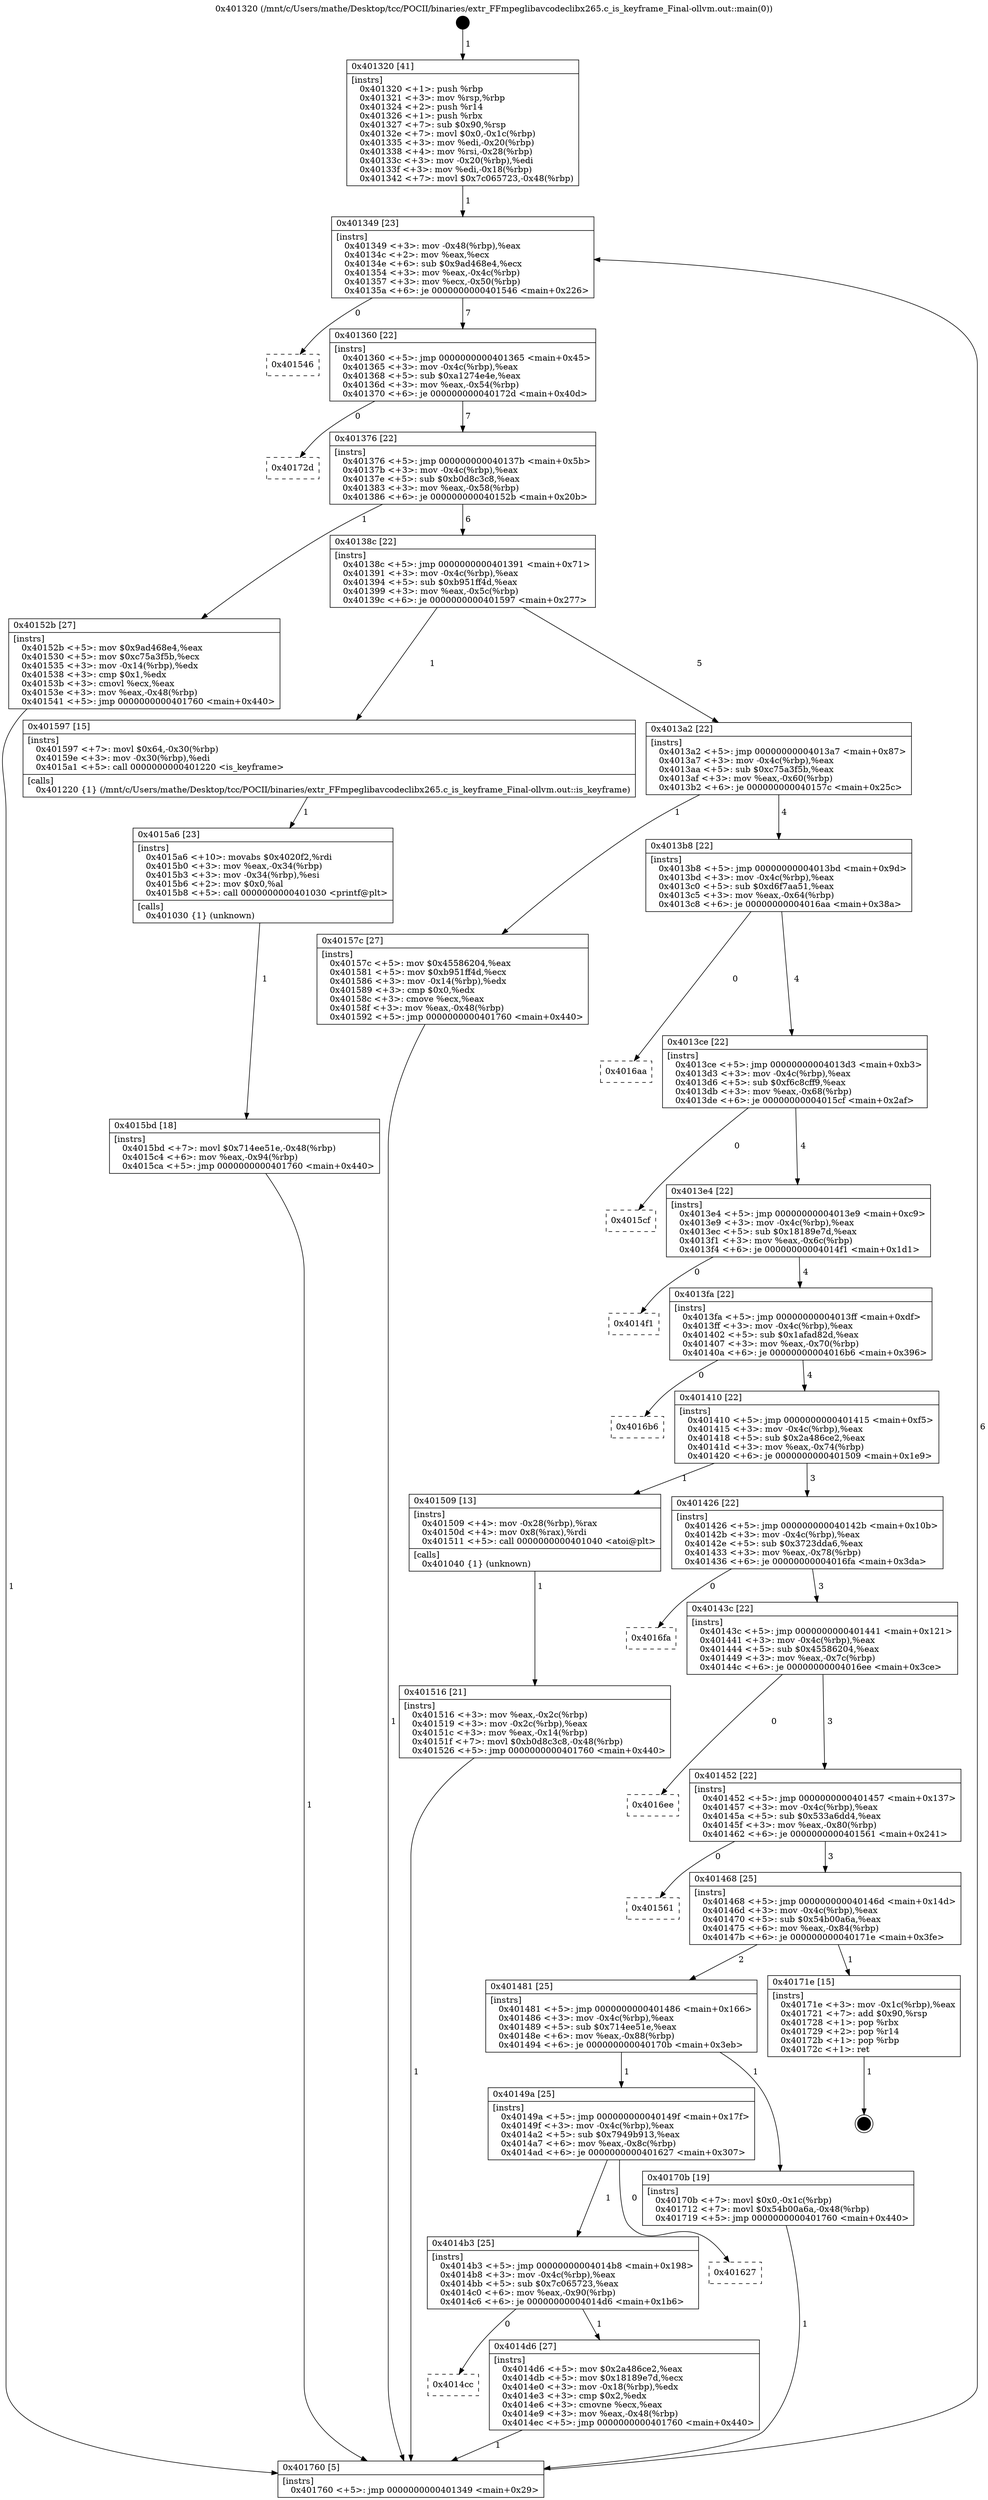digraph "0x401320" {
  label = "0x401320 (/mnt/c/Users/mathe/Desktop/tcc/POCII/binaries/extr_FFmpeglibavcodeclibx265.c_is_keyframe_Final-ollvm.out::main(0))"
  labelloc = "t"
  node[shape=record]

  Entry [label="",width=0.3,height=0.3,shape=circle,fillcolor=black,style=filled]
  "0x401349" [label="{
     0x401349 [23]\l
     | [instrs]\l
     &nbsp;&nbsp;0x401349 \<+3\>: mov -0x48(%rbp),%eax\l
     &nbsp;&nbsp;0x40134c \<+2\>: mov %eax,%ecx\l
     &nbsp;&nbsp;0x40134e \<+6\>: sub $0x9ad468e4,%ecx\l
     &nbsp;&nbsp;0x401354 \<+3\>: mov %eax,-0x4c(%rbp)\l
     &nbsp;&nbsp;0x401357 \<+3\>: mov %ecx,-0x50(%rbp)\l
     &nbsp;&nbsp;0x40135a \<+6\>: je 0000000000401546 \<main+0x226\>\l
  }"]
  "0x401546" [label="{
     0x401546\l
  }", style=dashed]
  "0x401360" [label="{
     0x401360 [22]\l
     | [instrs]\l
     &nbsp;&nbsp;0x401360 \<+5\>: jmp 0000000000401365 \<main+0x45\>\l
     &nbsp;&nbsp;0x401365 \<+3\>: mov -0x4c(%rbp),%eax\l
     &nbsp;&nbsp;0x401368 \<+5\>: sub $0xa1274e4e,%eax\l
     &nbsp;&nbsp;0x40136d \<+3\>: mov %eax,-0x54(%rbp)\l
     &nbsp;&nbsp;0x401370 \<+6\>: je 000000000040172d \<main+0x40d\>\l
  }"]
  Exit [label="",width=0.3,height=0.3,shape=circle,fillcolor=black,style=filled,peripheries=2]
  "0x40172d" [label="{
     0x40172d\l
  }", style=dashed]
  "0x401376" [label="{
     0x401376 [22]\l
     | [instrs]\l
     &nbsp;&nbsp;0x401376 \<+5\>: jmp 000000000040137b \<main+0x5b\>\l
     &nbsp;&nbsp;0x40137b \<+3\>: mov -0x4c(%rbp),%eax\l
     &nbsp;&nbsp;0x40137e \<+5\>: sub $0xb0d8c3c8,%eax\l
     &nbsp;&nbsp;0x401383 \<+3\>: mov %eax,-0x58(%rbp)\l
     &nbsp;&nbsp;0x401386 \<+6\>: je 000000000040152b \<main+0x20b\>\l
  }"]
  "0x4015bd" [label="{
     0x4015bd [18]\l
     | [instrs]\l
     &nbsp;&nbsp;0x4015bd \<+7\>: movl $0x714ee51e,-0x48(%rbp)\l
     &nbsp;&nbsp;0x4015c4 \<+6\>: mov %eax,-0x94(%rbp)\l
     &nbsp;&nbsp;0x4015ca \<+5\>: jmp 0000000000401760 \<main+0x440\>\l
  }"]
  "0x40152b" [label="{
     0x40152b [27]\l
     | [instrs]\l
     &nbsp;&nbsp;0x40152b \<+5\>: mov $0x9ad468e4,%eax\l
     &nbsp;&nbsp;0x401530 \<+5\>: mov $0xc75a3f5b,%ecx\l
     &nbsp;&nbsp;0x401535 \<+3\>: mov -0x14(%rbp),%edx\l
     &nbsp;&nbsp;0x401538 \<+3\>: cmp $0x1,%edx\l
     &nbsp;&nbsp;0x40153b \<+3\>: cmovl %ecx,%eax\l
     &nbsp;&nbsp;0x40153e \<+3\>: mov %eax,-0x48(%rbp)\l
     &nbsp;&nbsp;0x401541 \<+5\>: jmp 0000000000401760 \<main+0x440\>\l
  }"]
  "0x40138c" [label="{
     0x40138c [22]\l
     | [instrs]\l
     &nbsp;&nbsp;0x40138c \<+5\>: jmp 0000000000401391 \<main+0x71\>\l
     &nbsp;&nbsp;0x401391 \<+3\>: mov -0x4c(%rbp),%eax\l
     &nbsp;&nbsp;0x401394 \<+5\>: sub $0xb951ff4d,%eax\l
     &nbsp;&nbsp;0x401399 \<+3\>: mov %eax,-0x5c(%rbp)\l
     &nbsp;&nbsp;0x40139c \<+6\>: je 0000000000401597 \<main+0x277\>\l
  }"]
  "0x4015a6" [label="{
     0x4015a6 [23]\l
     | [instrs]\l
     &nbsp;&nbsp;0x4015a6 \<+10\>: movabs $0x4020f2,%rdi\l
     &nbsp;&nbsp;0x4015b0 \<+3\>: mov %eax,-0x34(%rbp)\l
     &nbsp;&nbsp;0x4015b3 \<+3\>: mov -0x34(%rbp),%esi\l
     &nbsp;&nbsp;0x4015b6 \<+2\>: mov $0x0,%al\l
     &nbsp;&nbsp;0x4015b8 \<+5\>: call 0000000000401030 \<printf@plt\>\l
     | [calls]\l
     &nbsp;&nbsp;0x401030 \{1\} (unknown)\l
  }"]
  "0x401597" [label="{
     0x401597 [15]\l
     | [instrs]\l
     &nbsp;&nbsp;0x401597 \<+7\>: movl $0x64,-0x30(%rbp)\l
     &nbsp;&nbsp;0x40159e \<+3\>: mov -0x30(%rbp),%edi\l
     &nbsp;&nbsp;0x4015a1 \<+5\>: call 0000000000401220 \<is_keyframe\>\l
     | [calls]\l
     &nbsp;&nbsp;0x401220 \{1\} (/mnt/c/Users/mathe/Desktop/tcc/POCII/binaries/extr_FFmpeglibavcodeclibx265.c_is_keyframe_Final-ollvm.out::is_keyframe)\l
  }"]
  "0x4013a2" [label="{
     0x4013a2 [22]\l
     | [instrs]\l
     &nbsp;&nbsp;0x4013a2 \<+5\>: jmp 00000000004013a7 \<main+0x87\>\l
     &nbsp;&nbsp;0x4013a7 \<+3\>: mov -0x4c(%rbp),%eax\l
     &nbsp;&nbsp;0x4013aa \<+5\>: sub $0xc75a3f5b,%eax\l
     &nbsp;&nbsp;0x4013af \<+3\>: mov %eax,-0x60(%rbp)\l
     &nbsp;&nbsp;0x4013b2 \<+6\>: je 000000000040157c \<main+0x25c\>\l
  }"]
  "0x401516" [label="{
     0x401516 [21]\l
     | [instrs]\l
     &nbsp;&nbsp;0x401516 \<+3\>: mov %eax,-0x2c(%rbp)\l
     &nbsp;&nbsp;0x401519 \<+3\>: mov -0x2c(%rbp),%eax\l
     &nbsp;&nbsp;0x40151c \<+3\>: mov %eax,-0x14(%rbp)\l
     &nbsp;&nbsp;0x40151f \<+7\>: movl $0xb0d8c3c8,-0x48(%rbp)\l
     &nbsp;&nbsp;0x401526 \<+5\>: jmp 0000000000401760 \<main+0x440\>\l
  }"]
  "0x40157c" [label="{
     0x40157c [27]\l
     | [instrs]\l
     &nbsp;&nbsp;0x40157c \<+5\>: mov $0x45586204,%eax\l
     &nbsp;&nbsp;0x401581 \<+5\>: mov $0xb951ff4d,%ecx\l
     &nbsp;&nbsp;0x401586 \<+3\>: mov -0x14(%rbp),%edx\l
     &nbsp;&nbsp;0x401589 \<+3\>: cmp $0x0,%edx\l
     &nbsp;&nbsp;0x40158c \<+3\>: cmove %ecx,%eax\l
     &nbsp;&nbsp;0x40158f \<+3\>: mov %eax,-0x48(%rbp)\l
     &nbsp;&nbsp;0x401592 \<+5\>: jmp 0000000000401760 \<main+0x440\>\l
  }"]
  "0x4013b8" [label="{
     0x4013b8 [22]\l
     | [instrs]\l
     &nbsp;&nbsp;0x4013b8 \<+5\>: jmp 00000000004013bd \<main+0x9d\>\l
     &nbsp;&nbsp;0x4013bd \<+3\>: mov -0x4c(%rbp),%eax\l
     &nbsp;&nbsp;0x4013c0 \<+5\>: sub $0xd6f7aa51,%eax\l
     &nbsp;&nbsp;0x4013c5 \<+3\>: mov %eax,-0x64(%rbp)\l
     &nbsp;&nbsp;0x4013c8 \<+6\>: je 00000000004016aa \<main+0x38a\>\l
  }"]
  "0x401320" [label="{
     0x401320 [41]\l
     | [instrs]\l
     &nbsp;&nbsp;0x401320 \<+1\>: push %rbp\l
     &nbsp;&nbsp;0x401321 \<+3\>: mov %rsp,%rbp\l
     &nbsp;&nbsp;0x401324 \<+2\>: push %r14\l
     &nbsp;&nbsp;0x401326 \<+1\>: push %rbx\l
     &nbsp;&nbsp;0x401327 \<+7\>: sub $0x90,%rsp\l
     &nbsp;&nbsp;0x40132e \<+7\>: movl $0x0,-0x1c(%rbp)\l
     &nbsp;&nbsp;0x401335 \<+3\>: mov %edi,-0x20(%rbp)\l
     &nbsp;&nbsp;0x401338 \<+4\>: mov %rsi,-0x28(%rbp)\l
     &nbsp;&nbsp;0x40133c \<+3\>: mov -0x20(%rbp),%edi\l
     &nbsp;&nbsp;0x40133f \<+3\>: mov %edi,-0x18(%rbp)\l
     &nbsp;&nbsp;0x401342 \<+7\>: movl $0x7c065723,-0x48(%rbp)\l
  }"]
  "0x4016aa" [label="{
     0x4016aa\l
  }", style=dashed]
  "0x4013ce" [label="{
     0x4013ce [22]\l
     | [instrs]\l
     &nbsp;&nbsp;0x4013ce \<+5\>: jmp 00000000004013d3 \<main+0xb3\>\l
     &nbsp;&nbsp;0x4013d3 \<+3\>: mov -0x4c(%rbp),%eax\l
     &nbsp;&nbsp;0x4013d6 \<+5\>: sub $0xf6c8cff9,%eax\l
     &nbsp;&nbsp;0x4013db \<+3\>: mov %eax,-0x68(%rbp)\l
     &nbsp;&nbsp;0x4013de \<+6\>: je 00000000004015cf \<main+0x2af\>\l
  }"]
  "0x401760" [label="{
     0x401760 [5]\l
     | [instrs]\l
     &nbsp;&nbsp;0x401760 \<+5\>: jmp 0000000000401349 \<main+0x29\>\l
  }"]
  "0x4015cf" [label="{
     0x4015cf\l
  }", style=dashed]
  "0x4013e4" [label="{
     0x4013e4 [22]\l
     | [instrs]\l
     &nbsp;&nbsp;0x4013e4 \<+5\>: jmp 00000000004013e9 \<main+0xc9\>\l
     &nbsp;&nbsp;0x4013e9 \<+3\>: mov -0x4c(%rbp),%eax\l
     &nbsp;&nbsp;0x4013ec \<+5\>: sub $0x18189e7d,%eax\l
     &nbsp;&nbsp;0x4013f1 \<+3\>: mov %eax,-0x6c(%rbp)\l
     &nbsp;&nbsp;0x4013f4 \<+6\>: je 00000000004014f1 \<main+0x1d1\>\l
  }"]
  "0x4014cc" [label="{
     0x4014cc\l
  }", style=dashed]
  "0x4014f1" [label="{
     0x4014f1\l
  }", style=dashed]
  "0x4013fa" [label="{
     0x4013fa [22]\l
     | [instrs]\l
     &nbsp;&nbsp;0x4013fa \<+5\>: jmp 00000000004013ff \<main+0xdf\>\l
     &nbsp;&nbsp;0x4013ff \<+3\>: mov -0x4c(%rbp),%eax\l
     &nbsp;&nbsp;0x401402 \<+5\>: sub $0x1afad82d,%eax\l
     &nbsp;&nbsp;0x401407 \<+3\>: mov %eax,-0x70(%rbp)\l
     &nbsp;&nbsp;0x40140a \<+6\>: je 00000000004016b6 \<main+0x396\>\l
  }"]
  "0x4014d6" [label="{
     0x4014d6 [27]\l
     | [instrs]\l
     &nbsp;&nbsp;0x4014d6 \<+5\>: mov $0x2a486ce2,%eax\l
     &nbsp;&nbsp;0x4014db \<+5\>: mov $0x18189e7d,%ecx\l
     &nbsp;&nbsp;0x4014e0 \<+3\>: mov -0x18(%rbp),%edx\l
     &nbsp;&nbsp;0x4014e3 \<+3\>: cmp $0x2,%edx\l
     &nbsp;&nbsp;0x4014e6 \<+3\>: cmovne %ecx,%eax\l
     &nbsp;&nbsp;0x4014e9 \<+3\>: mov %eax,-0x48(%rbp)\l
     &nbsp;&nbsp;0x4014ec \<+5\>: jmp 0000000000401760 \<main+0x440\>\l
  }"]
  "0x4016b6" [label="{
     0x4016b6\l
  }", style=dashed]
  "0x401410" [label="{
     0x401410 [22]\l
     | [instrs]\l
     &nbsp;&nbsp;0x401410 \<+5\>: jmp 0000000000401415 \<main+0xf5\>\l
     &nbsp;&nbsp;0x401415 \<+3\>: mov -0x4c(%rbp),%eax\l
     &nbsp;&nbsp;0x401418 \<+5\>: sub $0x2a486ce2,%eax\l
     &nbsp;&nbsp;0x40141d \<+3\>: mov %eax,-0x74(%rbp)\l
     &nbsp;&nbsp;0x401420 \<+6\>: je 0000000000401509 \<main+0x1e9\>\l
  }"]
  "0x4014b3" [label="{
     0x4014b3 [25]\l
     | [instrs]\l
     &nbsp;&nbsp;0x4014b3 \<+5\>: jmp 00000000004014b8 \<main+0x198\>\l
     &nbsp;&nbsp;0x4014b8 \<+3\>: mov -0x4c(%rbp),%eax\l
     &nbsp;&nbsp;0x4014bb \<+5\>: sub $0x7c065723,%eax\l
     &nbsp;&nbsp;0x4014c0 \<+6\>: mov %eax,-0x90(%rbp)\l
     &nbsp;&nbsp;0x4014c6 \<+6\>: je 00000000004014d6 \<main+0x1b6\>\l
  }"]
  "0x401509" [label="{
     0x401509 [13]\l
     | [instrs]\l
     &nbsp;&nbsp;0x401509 \<+4\>: mov -0x28(%rbp),%rax\l
     &nbsp;&nbsp;0x40150d \<+4\>: mov 0x8(%rax),%rdi\l
     &nbsp;&nbsp;0x401511 \<+5\>: call 0000000000401040 \<atoi@plt\>\l
     | [calls]\l
     &nbsp;&nbsp;0x401040 \{1\} (unknown)\l
  }"]
  "0x401426" [label="{
     0x401426 [22]\l
     | [instrs]\l
     &nbsp;&nbsp;0x401426 \<+5\>: jmp 000000000040142b \<main+0x10b\>\l
     &nbsp;&nbsp;0x40142b \<+3\>: mov -0x4c(%rbp),%eax\l
     &nbsp;&nbsp;0x40142e \<+5\>: sub $0x3723dda6,%eax\l
     &nbsp;&nbsp;0x401433 \<+3\>: mov %eax,-0x78(%rbp)\l
     &nbsp;&nbsp;0x401436 \<+6\>: je 00000000004016fa \<main+0x3da\>\l
  }"]
  "0x401627" [label="{
     0x401627\l
  }", style=dashed]
  "0x4016fa" [label="{
     0x4016fa\l
  }", style=dashed]
  "0x40143c" [label="{
     0x40143c [22]\l
     | [instrs]\l
     &nbsp;&nbsp;0x40143c \<+5\>: jmp 0000000000401441 \<main+0x121\>\l
     &nbsp;&nbsp;0x401441 \<+3\>: mov -0x4c(%rbp),%eax\l
     &nbsp;&nbsp;0x401444 \<+5\>: sub $0x45586204,%eax\l
     &nbsp;&nbsp;0x401449 \<+3\>: mov %eax,-0x7c(%rbp)\l
     &nbsp;&nbsp;0x40144c \<+6\>: je 00000000004016ee \<main+0x3ce\>\l
  }"]
  "0x40149a" [label="{
     0x40149a [25]\l
     | [instrs]\l
     &nbsp;&nbsp;0x40149a \<+5\>: jmp 000000000040149f \<main+0x17f\>\l
     &nbsp;&nbsp;0x40149f \<+3\>: mov -0x4c(%rbp),%eax\l
     &nbsp;&nbsp;0x4014a2 \<+5\>: sub $0x7949b913,%eax\l
     &nbsp;&nbsp;0x4014a7 \<+6\>: mov %eax,-0x8c(%rbp)\l
     &nbsp;&nbsp;0x4014ad \<+6\>: je 0000000000401627 \<main+0x307\>\l
  }"]
  "0x4016ee" [label="{
     0x4016ee\l
  }", style=dashed]
  "0x401452" [label="{
     0x401452 [22]\l
     | [instrs]\l
     &nbsp;&nbsp;0x401452 \<+5\>: jmp 0000000000401457 \<main+0x137\>\l
     &nbsp;&nbsp;0x401457 \<+3\>: mov -0x4c(%rbp),%eax\l
     &nbsp;&nbsp;0x40145a \<+5\>: sub $0x533a6dd4,%eax\l
     &nbsp;&nbsp;0x40145f \<+3\>: mov %eax,-0x80(%rbp)\l
     &nbsp;&nbsp;0x401462 \<+6\>: je 0000000000401561 \<main+0x241\>\l
  }"]
  "0x40170b" [label="{
     0x40170b [19]\l
     | [instrs]\l
     &nbsp;&nbsp;0x40170b \<+7\>: movl $0x0,-0x1c(%rbp)\l
     &nbsp;&nbsp;0x401712 \<+7\>: movl $0x54b00a6a,-0x48(%rbp)\l
     &nbsp;&nbsp;0x401719 \<+5\>: jmp 0000000000401760 \<main+0x440\>\l
  }"]
  "0x401561" [label="{
     0x401561\l
  }", style=dashed]
  "0x401468" [label="{
     0x401468 [25]\l
     | [instrs]\l
     &nbsp;&nbsp;0x401468 \<+5\>: jmp 000000000040146d \<main+0x14d\>\l
     &nbsp;&nbsp;0x40146d \<+3\>: mov -0x4c(%rbp),%eax\l
     &nbsp;&nbsp;0x401470 \<+5\>: sub $0x54b00a6a,%eax\l
     &nbsp;&nbsp;0x401475 \<+6\>: mov %eax,-0x84(%rbp)\l
     &nbsp;&nbsp;0x40147b \<+6\>: je 000000000040171e \<main+0x3fe\>\l
  }"]
  "0x401481" [label="{
     0x401481 [25]\l
     | [instrs]\l
     &nbsp;&nbsp;0x401481 \<+5\>: jmp 0000000000401486 \<main+0x166\>\l
     &nbsp;&nbsp;0x401486 \<+3\>: mov -0x4c(%rbp),%eax\l
     &nbsp;&nbsp;0x401489 \<+5\>: sub $0x714ee51e,%eax\l
     &nbsp;&nbsp;0x40148e \<+6\>: mov %eax,-0x88(%rbp)\l
     &nbsp;&nbsp;0x401494 \<+6\>: je 000000000040170b \<main+0x3eb\>\l
  }"]
  "0x40171e" [label="{
     0x40171e [15]\l
     | [instrs]\l
     &nbsp;&nbsp;0x40171e \<+3\>: mov -0x1c(%rbp),%eax\l
     &nbsp;&nbsp;0x401721 \<+7\>: add $0x90,%rsp\l
     &nbsp;&nbsp;0x401728 \<+1\>: pop %rbx\l
     &nbsp;&nbsp;0x401729 \<+2\>: pop %r14\l
     &nbsp;&nbsp;0x40172b \<+1\>: pop %rbp\l
     &nbsp;&nbsp;0x40172c \<+1\>: ret\l
  }"]
  Entry -> "0x401320" [label=" 1"]
  "0x401349" -> "0x401546" [label=" 0"]
  "0x401349" -> "0x401360" [label=" 7"]
  "0x40171e" -> Exit [label=" 1"]
  "0x401360" -> "0x40172d" [label=" 0"]
  "0x401360" -> "0x401376" [label=" 7"]
  "0x40170b" -> "0x401760" [label=" 1"]
  "0x401376" -> "0x40152b" [label=" 1"]
  "0x401376" -> "0x40138c" [label=" 6"]
  "0x4015bd" -> "0x401760" [label=" 1"]
  "0x40138c" -> "0x401597" [label=" 1"]
  "0x40138c" -> "0x4013a2" [label=" 5"]
  "0x4015a6" -> "0x4015bd" [label=" 1"]
  "0x4013a2" -> "0x40157c" [label=" 1"]
  "0x4013a2" -> "0x4013b8" [label=" 4"]
  "0x401597" -> "0x4015a6" [label=" 1"]
  "0x4013b8" -> "0x4016aa" [label=" 0"]
  "0x4013b8" -> "0x4013ce" [label=" 4"]
  "0x40157c" -> "0x401760" [label=" 1"]
  "0x4013ce" -> "0x4015cf" [label=" 0"]
  "0x4013ce" -> "0x4013e4" [label=" 4"]
  "0x40152b" -> "0x401760" [label=" 1"]
  "0x4013e4" -> "0x4014f1" [label=" 0"]
  "0x4013e4" -> "0x4013fa" [label=" 4"]
  "0x401516" -> "0x401760" [label=" 1"]
  "0x4013fa" -> "0x4016b6" [label=" 0"]
  "0x4013fa" -> "0x401410" [label=" 4"]
  "0x401509" -> "0x401516" [label=" 1"]
  "0x401410" -> "0x401509" [label=" 1"]
  "0x401410" -> "0x401426" [label=" 3"]
  "0x401320" -> "0x401349" [label=" 1"]
  "0x401426" -> "0x4016fa" [label=" 0"]
  "0x401426" -> "0x40143c" [label=" 3"]
  "0x4014d6" -> "0x401760" [label=" 1"]
  "0x40143c" -> "0x4016ee" [label=" 0"]
  "0x40143c" -> "0x401452" [label=" 3"]
  "0x4014b3" -> "0x4014d6" [label=" 1"]
  "0x401452" -> "0x401561" [label=" 0"]
  "0x401452" -> "0x401468" [label=" 3"]
  "0x401760" -> "0x401349" [label=" 6"]
  "0x401468" -> "0x40171e" [label=" 1"]
  "0x401468" -> "0x401481" [label=" 2"]
  "0x40149a" -> "0x4014b3" [label=" 1"]
  "0x401481" -> "0x40170b" [label=" 1"]
  "0x401481" -> "0x40149a" [label=" 1"]
  "0x4014b3" -> "0x4014cc" [label=" 0"]
  "0x40149a" -> "0x401627" [label=" 0"]
}
